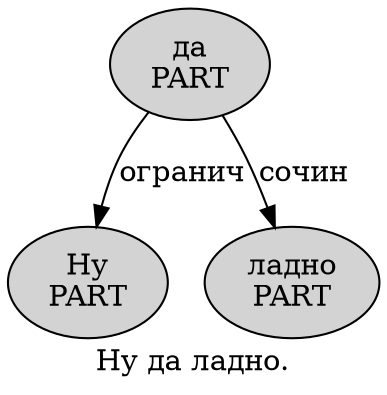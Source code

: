 digraph SENTENCE_1079 {
	graph [label="Ну да ладно."]
	node [style=filled]
		0 [label="Ну
PART" color="" fillcolor=lightgray penwidth=1 shape=ellipse]
		1 [label="да
PART" color="" fillcolor=lightgray penwidth=1 shape=ellipse]
		2 [label="ладно
PART" color="" fillcolor=lightgray penwidth=1 shape=ellipse]
			1 -> 0 [label="огранич"]
			1 -> 2 [label="сочин"]
}